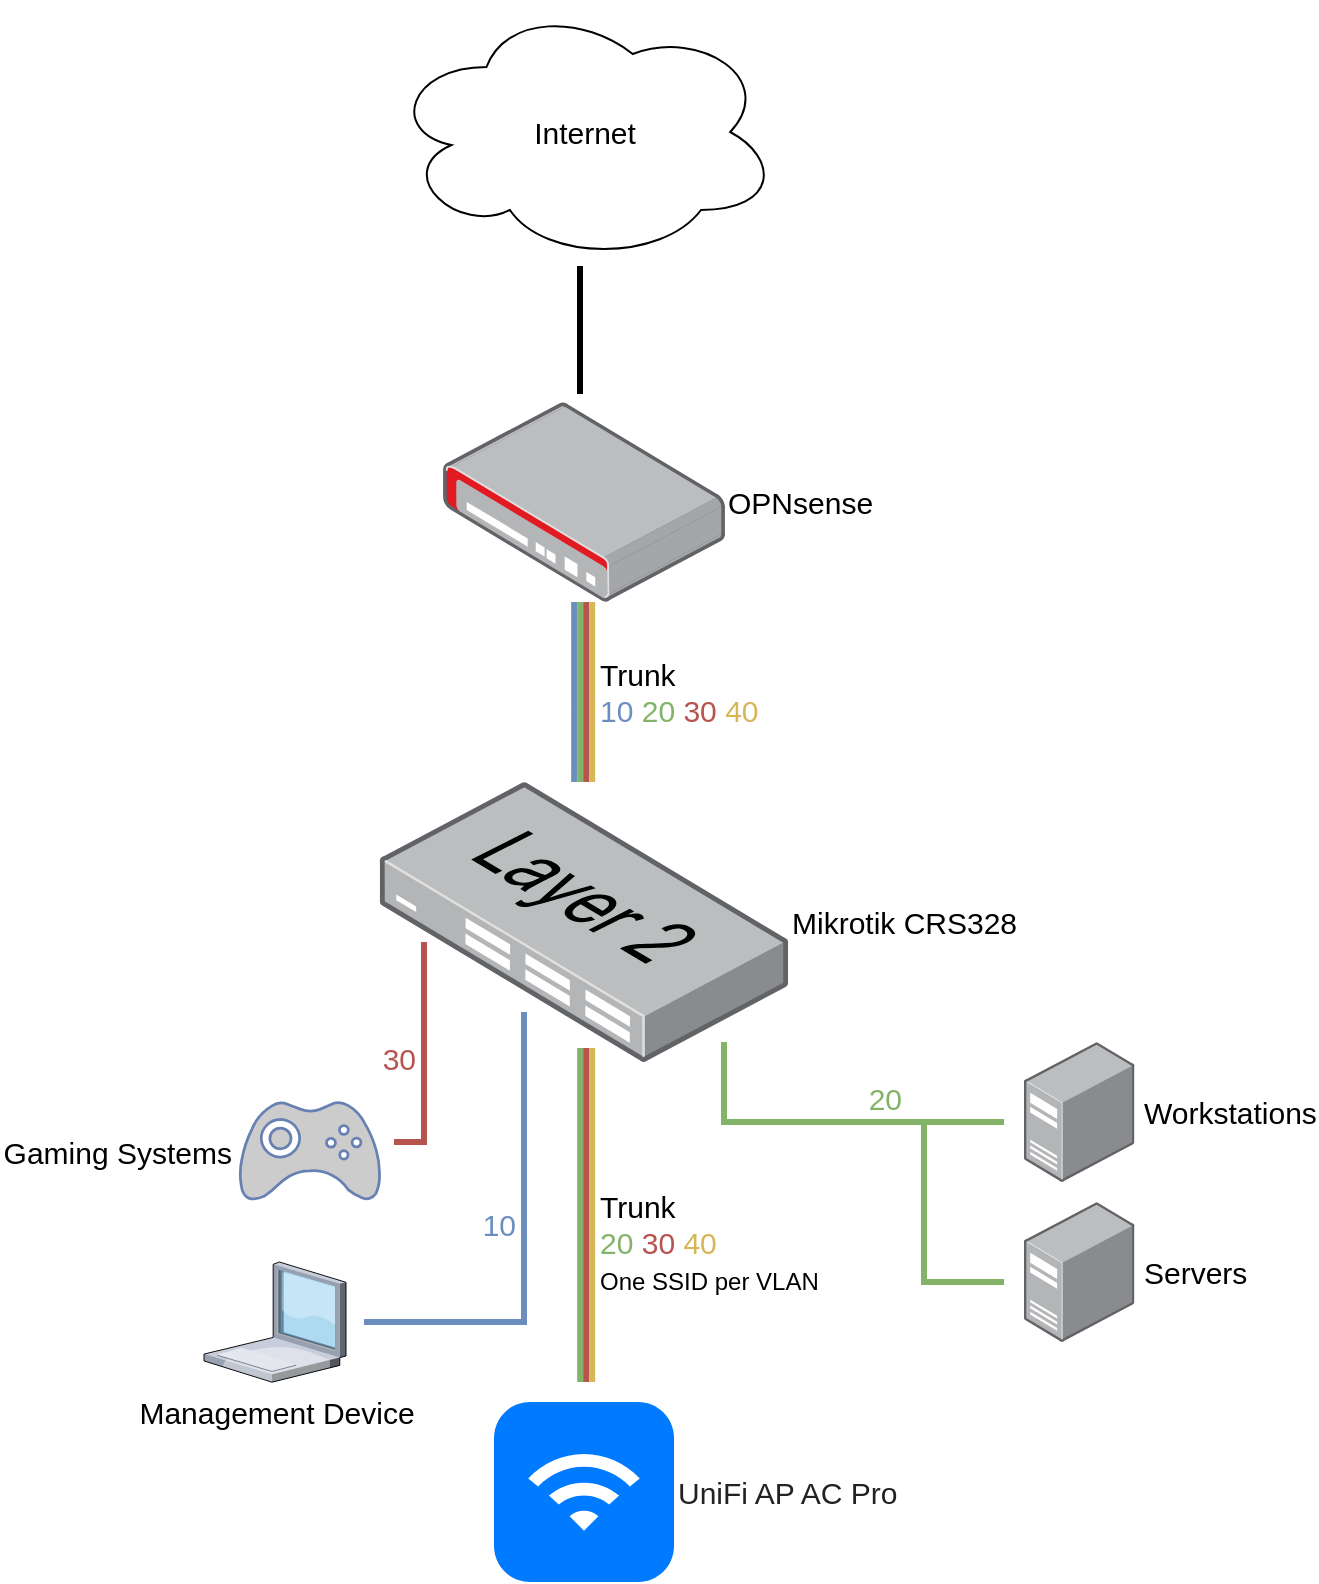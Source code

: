 <mxfile version="15.4.0" type="device"><diagram id="Dh5-eAa2Ai7ee4iEyEj6" name="Page-1"><mxGraphModel dx="1673" dy="1108" grid="1" gridSize="10" guides="1" tooltips="1" connect="1" arrows="1" fold="1" page="1" pageScale="1" pageWidth="850" pageHeight="1100" math="0" shadow="0"><root><mxCell id="0"/><mxCell id="1" parent="0"/><mxCell id="0wzIpIRc3RerIddffZkV-16" style="edgeStyle=orthogonalEdgeStyle;rounded=0;orthogonalLoop=1;jettySize=auto;html=1;labelBackgroundColor=none;fontSize=15;endArrow=none;endFill=0;strokeColor=default;strokeWidth=3;" edge="1" parent="1"><mxGeometry relative="1" as="geometry"><mxPoint x="398" y="292" as="sourcePoint"/><mxPoint x="398" y="356" as="targetPoint"/></mxGeometry></mxCell><mxCell id="0wzIpIRc3RerIddffZkV-1" value="Internet" style="ellipse;shape=cloud;whiteSpace=wrap;html=1;fontSize=15;" vertex="1" parent="1"><mxGeometry x="302.5" y="160" width="195" height="130" as="geometry"/></mxCell><mxCell id="0wzIpIRc3RerIddffZkV-2" value="Mikrotik CRS328" style="points=[];aspect=fixed;html=1;align=left;shadow=0;dashed=0;image;image=img/lib/allied_telesis/switch/Switch_24_port_L2.svg;labelPosition=right;verticalLabelPosition=middle;verticalAlign=middle;fontSize=15;" vertex="1" parent="1"><mxGeometry x="297.88" y="550" width="204.24" height="140" as="geometry"/></mxCell><mxCell id="0wzIpIRc3RerIddffZkV-6" value="" style="html=1;rounded=0;fontSize=15;endArrow=none;endFill=0;strokeColor=#6c8ebf;strokeWidth=3;edgeStyle=orthogonalEdgeStyle;fillColor=#dae8fc;" edge="1" parent="1"><mxGeometry width="100" relative="1" as="geometry"><mxPoint x="395.08" y="460" as="sourcePoint"/><mxPoint x="395.08" y="550" as="targetPoint"/><Array as="points"><mxPoint x="395.58" y="510"/><mxPoint x="395.58" y="510"/></Array></mxGeometry></mxCell><mxCell id="0wzIpIRc3RerIddffZkV-7" value="" style="html=1;rounded=0;fontSize=15;endArrow=none;endFill=0;strokeColor=#82b366;strokeWidth=3;edgeStyle=orthogonalEdgeStyle;fillColor=#d5e8d4;" edge="1" parent="1"><mxGeometry width="100" relative="1" as="geometry"><mxPoint x="398.08" y="460" as="sourcePoint"/><mxPoint x="398.08" y="550" as="targetPoint"/></mxGeometry></mxCell><mxCell id="0wzIpIRc3RerIddffZkV-8" value="" style="html=1;rounded=0;fontSize=15;endArrow=none;endFill=0;strokeColor=#b85450;strokeWidth=3;edgeStyle=orthogonalEdgeStyle;fillColor=#f8cecc;" edge="1" parent="1"><mxGeometry width="100" relative="1" as="geometry"><mxPoint x="401.08" y="460" as="sourcePoint"/><mxPoint x="401.08" y="550" as="targetPoint"/></mxGeometry></mxCell><mxCell id="0wzIpIRc3RerIddffZkV-9" value="Trunk&lt;br&gt;&lt;font color=&quot;#6c8ebf&quot;&gt;10 &lt;/font&gt;&lt;font color=&quot;#82b366&quot;&gt;20 &lt;/font&gt;&lt;font color=&quot;#b85450&quot;&gt;30 &lt;/font&gt;&lt;font color=&quot;#d6b656&quot;&gt;40&lt;/font&gt;" style="html=1;rounded=0;fontSize=15;endArrow=none;endFill=0;strokeColor=#d6b656;strokeWidth=3;edgeStyle=orthogonalEdgeStyle;fillColor=#fff2cc;labelPosition=right;verticalLabelPosition=middle;align=left;verticalAlign=middle;labelBackgroundColor=none;spacingLeft=2;" edge="1" parent="1"><mxGeometry width="100" relative="1" as="geometry"><mxPoint x="404.08" y="460" as="sourcePoint"/><mxPoint x="404.08" y="550" as="targetPoint"/></mxGeometry></mxCell><mxCell id="0wzIpIRc3RerIddffZkV-14" value="OPNsense" style="points=[];aspect=fixed;html=1;align=left;shadow=0;dashed=0;image;image=img/lib/allied_telesis/security/Router_VPN.svg;fontSize=15;labelPosition=right;verticalLabelPosition=middle;verticalAlign=middle;" vertex="1" parent="1"><mxGeometry x="329.55" y="360" width="140.91" height="100" as="geometry"/></mxCell><mxCell id="0wzIpIRc3RerIddffZkV-17" value="UniFi AP AC Pro" style="html=1;strokeWidth=1;shadow=0;dashed=0;shape=mxgraph.ios7.misc.wifi;fillColor=#007AFF;strokeColor=none;buttonText=;strokeColor2=#222222;fontColor=#222222;fontSize=15;verticalLabelPosition=middle;verticalAlign=middle;align=left;sketch=0;labelPosition=right;" vertex="1" parent="1"><mxGeometry x="355" y="860" width="90" height="90" as="geometry"/></mxCell><mxCell id="0wzIpIRc3RerIddffZkV-19" value="" style="html=1;rounded=0;fontSize=15;endArrow=none;endFill=0;strokeColor=#82b366;strokeWidth=3;edgeStyle=orthogonalEdgeStyle;fillColor=#d5e8d4;" edge="1" parent="1"><mxGeometry width="100" relative="1" as="geometry"><mxPoint x="398.08" y="683" as="sourcePoint"/><mxPoint x="398.08" y="850" as="targetPoint"/></mxGeometry></mxCell><mxCell id="0wzIpIRc3RerIddffZkV-20" value="" style="html=1;rounded=0;fontSize=15;endArrow=none;endFill=0;strokeColor=#b85450;strokeWidth=3;edgeStyle=orthogonalEdgeStyle;fillColor=#f8cecc;" edge="1" parent="1"><mxGeometry width="100" relative="1" as="geometry"><mxPoint x="401.08" y="683" as="sourcePoint"/><mxPoint x="401.08" y="850" as="targetPoint"/></mxGeometry></mxCell><mxCell id="0wzIpIRc3RerIddffZkV-21" value="Trunk&lt;br&gt;&lt;font color=&quot;#82b366&quot;&gt;20 &lt;/font&gt;&lt;font color=&quot;#b85450&quot;&gt;30 &lt;/font&gt;&lt;font color=&quot;#d6b656&quot;&gt;40&lt;/font&gt;&lt;br&gt;&lt;font style=&quot;font-size: 12px&quot;&gt;One SSID per VLAN&lt;/font&gt;" style="html=1;rounded=0;fontSize=15;endArrow=none;endFill=0;strokeColor=#d6b656;strokeWidth=3;edgeStyle=orthogonalEdgeStyle;fillColor=#fff2cc;labelPosition=right;verticalLabelPosition=middle;align=left;verticalAlign=middle;labelBackgroundColor=none;spacingLeft=2;" edge="1" parent="1"><mxGeometry x="0.162" width="100" relative="1" as="geometry"><mxPoint x="404.08" y="683" as="sourcePoint"/><mxPoint x="404.08" y="850" as="targetPoint"/><mxPoint as="offset"/></mxGeometry></mxCell><mxCell id="0wzIpIRc3RerIddffZkV-23" value="10&lt;br&gt;" style="edgeStyle=orthogonalEdgeStyle;rounded=0;orthogonalLoop=1;jettySize=auto;html=1;labelBackgroundColor=none;fontSize=15;endArrow=none;endFill=0;strokeColor=#6c8ebf;strokeWidth=3;fontColor=#6C8EBF;fillColor=#dae8fc;labelPosition=left;verticalLabelPosition=top;align=right;verticalAlign=bottom;spacingRight=3;" edge="1" parent="1"><mxGeometry relative="1" as="geometry"><mxPoint x="370" y="665" as="targetPoint"/><mxPoint x="290" y="820" as="sourcePoint"/><Array as="points"><mxPoint x="290" y="820"/><mxPoint x="370" y="820"/></Array></mxGeometry></mxCell><mxCell id="0wzIpIRc3RerIddffZkV-22" value="Management Device" style="verticalLabelPosition=bottom;sketch=0;aspect=fixed;html=1;verticalAlign=top;strokeColor=none;align=center;outlineConnect=0;shape=mxgraph.citrix.laptop_1;fontSize=15;" vertex="1" parent="1"><mxGeometry x="210" y="790" width="71" height="60.08" as="geometry"/></mxCell><mxCell id="0wzIpIRc3RerIddffZkV-24" value="20" style="html=1;rounded=0;fontSize=15;endArrow=none;endFill=0;strokeColor=#82b366;strokeWidth=3;edgeStyle=orthogonalEdgeStyle;fillColor=#d5e8d4;fontColor=#82B366;labelPosition=left;verticalLabelPosition=top;align=right;verticalAlign=bottom;" edge="1" parent="1"><mxGeometry width="100" relative="1" as="geometry"><mxPoint x="470" y="680" as="sourcePoint"/><mxPoint x="610" y="800" as="targetPoint"/><Array as="points"><mxPoint x="470" y="720"/><mxPoint x="570" y="720"/><mxPoint x="570" y="800"/></Array></mxGeometry></mxCell><mxCell id="0wzIpIRc3RerIddffZkV-25" value="Servers" style="points=[];aspect=fixed;html=1;align=left;shadow=0;dashed=0;image;image=img/lib/allied_telesis/computer_and_terminals/Server_Desktop.svg;fontSize=15;fontColor=#000000;labelPosition=right;verticalLabelPosition=middle;verticalAlign=middle;spacingLeft=3;" vertex="1" parent="1"><mxGeometry x="620" y="760" width="55.22" height="70" as="geometry"/></mxCell><mxCell id="0wzIpIRc3RerIddffZkV-27" value="" style="html=1;rounded=0;fontSize=15;endArrow=none;endFill=0;strokeColor=#82b366;strokeWidth=3;edgeStyle=orthogonalEdgeStyle;fillColor=#d5e8d4;" edge="1" parent="1"><mxGeometry width="100" relative="1" as="geometry"><mxPoint x="570" y="720" as="sourcePoint"/><mxPoint x="610" y="720" as="targetPoint"/></mxGeometry></mxCell><mxCell id="0wzIpIRc3RerIddffZkV-28" value="Workstations" style="points=[];aspect=fixed;html=1;align=left;shadow=0;dashed=0;image;image=img/lib/allied_telesis/computer_and_terminals/Server_Desktop.svg;fontSize=15;fontColor=#000000;labelPosition=right;verticalLabelPosition=middle;verticalAlign=middle;spacingLeft=3;" vertex="1" parent="1"><mxGeometry x="620" y="680" width="55.22" height="70" as="geometry"/></mxCell><mxCell id="0wzIpIRc3RerIddffZkV-29" value="30" style="html=1;rounded=0;fontSize=15;endArrow=none;endFill=0;strokeColor=#b85450;strokeWidth=3;edgeStyle=orthogonalEdgeStyle;fillColor=#f8cecc;fontColor=#B85450;labelPosition=left;verticalLabelPosition=middle;align=right;verticalAlign=middle;spacingRight=3;" edge="1" parent="1"><mxGeometry width="100" relative="1" as="geometry"><mxPoint x="320.0" y="630" as="sourcePoint"/><mxPoint x="305" y="730" as="targetPoint"/><Array as="points"><mxPoint x="320" y="730"/></Array></mxGeometry></mxCell><mxCell id="0wzIpIRc3RerIddffZkV-31" value="Gaming Systems" style="fontColor=#000000;verticalAlign=middle;verticalLabelPosition=middle;labelPosition=left;align=right;html=1;outlineConnect=0;fillColor=#CCCCCC;strokeColor=#6881B3;gradientColor=none;gradientDirection=north;strokeWidth=2;shape=mxgraph.networks.gamepad;fontSize=15;spacingRight=3;" vertex="1" parent="1"><mxGeometry x="227.88" y="710" width="70" height="49" as="geometry"/></mxCell></root></mxGraphModel></diagram></mxfile>